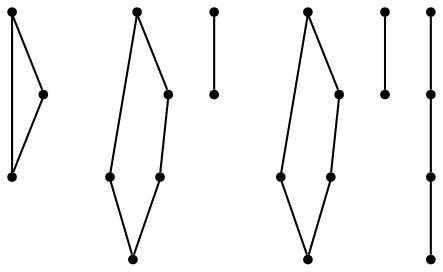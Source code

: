 graph {
  node [shape=point,comment="{\"directed\":false,\"doi\":\"10.1007/978-3-662-45803-7_26\",\"figure\":\"4 (2)\"}"]

  v0 [pos="1776.1597174726226,2520.579994449188"]
  v1 [pos="1774.9890647889622,2638.212345425787"]
  v2 [pos="1746.3058949118888,2549.841075786823"]
  v3 [pos="1745.7189302480062,2608.3675640508604"]
  v4 [pos="1716.4552217469452,2549.8410757868232"]
  v5 [pos="1715.8714064788526,2578.518711533564"]
  v6 [pos="1717.0378599681264,2608.3675640508604"]
  v7 [pos="1687.772051869872,2638.800371051848"]
  v8 [pos="1658.0338662151712,2519.992223269526"]
  v9 [pos="1628.1821432516308,2550.4247758241145"]
  v10 [pos="1628.182143251631,2607.779792871199"]
  v11 [pos="1599.5000231731544,2549.841075786823"]
  v12 [pos="1598.9121359589897,2579.1021571244573"]
  v13 [pos="1598.9121359589897,2608.3675640508604"]
  v14 [pos="1569.0604129954495,2638.2123454257876"]
  v15 [pos="1539.9070924074379,2519.408523232234"]
  v16 [pos="1510.0564192424943,2549.841075786823"]
  v17 [pos="1481.0187355605156,2550.0161349087307"]
  v18 [pos="1481.3773213114932,2579.1021571244573"]
  v19 [pos="1481.3773213114932,2608.951264088152"]
  v20 [pos="1451.5215264018807,2638.212345425787"]

  v20 -- v15 [id="-3",pos="1451.5215264018807,2638.212345425787 1452.0510066395732,2520.725792235312 1452.0510066395732,2520.725792235312 1452.0510066395732,2520.725792235312 1539.9070924074379,2519.408523232234 1539.9070924074379,2519.408523232234 1539.9070924074379,2519.408523232234"]
  v19 -- v18 [id="-7",pos="1481.3773213114932,2608.951264088152 1481.3773213114932,2579.1021571244573 1481.3773213114932,2579.1021571244573 1481.3773213114932,2579.1021571244573"]
  v18 -- v17 [id="-8",pos="1481.3773213114932,2579.1021571244573 1481.0187355605156,2550.0161349087307 1481.0187355605156,2550.0161349087307 1481.0187355605156,2550.0161349087307"]
  v17 -- v16 [id="-10",pos="1481.0187355605156,2550.0161349087307 1510.0564192424943,2549.841075786823 1510.0564192424943,2549.841075786823 1510.0564192424943,2549.841075786823"]
  v14 -- v8 [id="-14",pos="1569.0604129954495,2638.2123454257876 1569.5898932331418,2520.725792235312 1569.5898932331418,2520.725792235312 1569.5898932331418,2520.725792235312 1658.0338662151712,2519.992223269526 1658.0338662151712,2519.992223269526 1658.0338662151712,2519.992223269526"]
  v13 -- v10 [id="-18",pos="1598.9121359589897,2608.3675640508604 1628.182143251631,2607.779792871199 1628.182143251631,2607.779792871199 1628.182143251631,2607.779792871199"]
  v13 -- v12 [id="-19",pos="1598.9121359589897,2608.3675640508604 1598.9121359589897,2579.1021571244573 1598.9121359589897,2579.1021571244573 1598.9121359589897,2579.1021571244573"]
  v12 -- v11 [id="-20",pos="1598.9121359589897,2579.1021571244573 1599.5000231731544,2549.841075786823 1599.5000231731544,2549.841075786823 1599.5000231731544,2549.841075786823"]
  v11 -- v9 [id="-21",pos="1599.5000231731544,2549.841075786823 1628.1821432516308,2550.4247758241145 1628.1821432516308,2550.4247758241145 1628.1821432516308,2550.4247758241145"]
  v10 -- v9 [id="-23",pos="1628.182143251631,2607.779792871199 1628.1821432516308,2550.4247758241145 1628.1821432516308,2550.4247758241145 1628.1821432516308,2550.4247758241145"]
  v7 -- v1 [id="-27",pos="1687.772051869872,2638.800371051848 1774.9890647889622,2638.212345425787 1774.9890647889622,2638.212345425787 1774.9890647889622,2638.212345425787"]
  v7 -- v0 [id="-28",pos="1687.772051869872,2638.800371051848 1687.1245806323236,2520.725792235312 1687.1245806323236,2520.725792235312 1687.1245806323236,2520.725792235312 1776.1597174726226,2520.579994449188 1776.1597174726226,2520.579994449188 1776.1597174726226,2520.579994449188"]
  v6 -- v3 [id="-32",pos="1717.0378599681264,2608.3675640508604 1745.7189302480062,2608.3675640508604 1745.7189302480062,2608.3675640508604 1745.7189302480062,2608.3675640508604"]
  v6 -- v5 [id="-33",pos="1717.0378599681264,2608.3675640508604 1715.8714064788526,2578.518711533564 1715.8714064788526,2578.518711533564 1715.8714064788526,2578.518711533564"]
  v5 -- v4 [id="-34",pos="1715.8714064788526,2578.518711533564 1716.4552217469452,2549.8410757868232 1716.4552217469452,2549.8410757868232 1716.4552217469452,2549.8410757868232"]
  v4 -- v2 [id="-36",pos="1716.4552217469452,2549.8410757868232 1746.3058949118888,2549.841075786823 1746.3058949118888,2549.841075786823 1746.3058949118888,2549.841075786823"]
  v3 -- v2 [id="-37",pos="1745.7189302480062,2608.3675640508604 1746.3058949118888,2549.841075786823 1746.3058949118888,2549.841075786823 1746.3058949118888,2549.841075786823"]
  v1 -- v0 [id="-39",pos="1774.9890647889622,2638.212345425787 1776.1597174726226,2520.579994449188 1776.1597174726226,2520.579994449188 1776.1597174726226,2520.579994449188"]
}